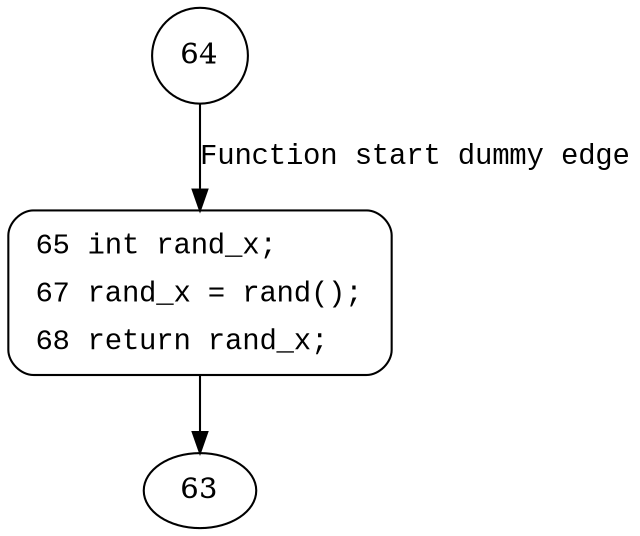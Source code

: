 digraph IoSetDeviceInterfaceState {
64 [shape="circle"]
65 [shape="circle"]
65 [style="filled,bold" penwidth="1" fillcolor="white" fontname="Courier New" shape="Mrecord" label=<<table border="0" cellborder="0" cellpadding="3" bgcolor="white"><tr><td align="right">65</td><td align="left">int rand_x;</td></tr><tr><td align="right">67</td><td align="left">rand_x = rand();</td></tr><tr><td align="right">68</td><td align="left">return rand_x;</td></tr></table>>]
65 -> 63[label=""]
64 -> 65 [label="Function start dummy edge" fontname="Courier New"]
}